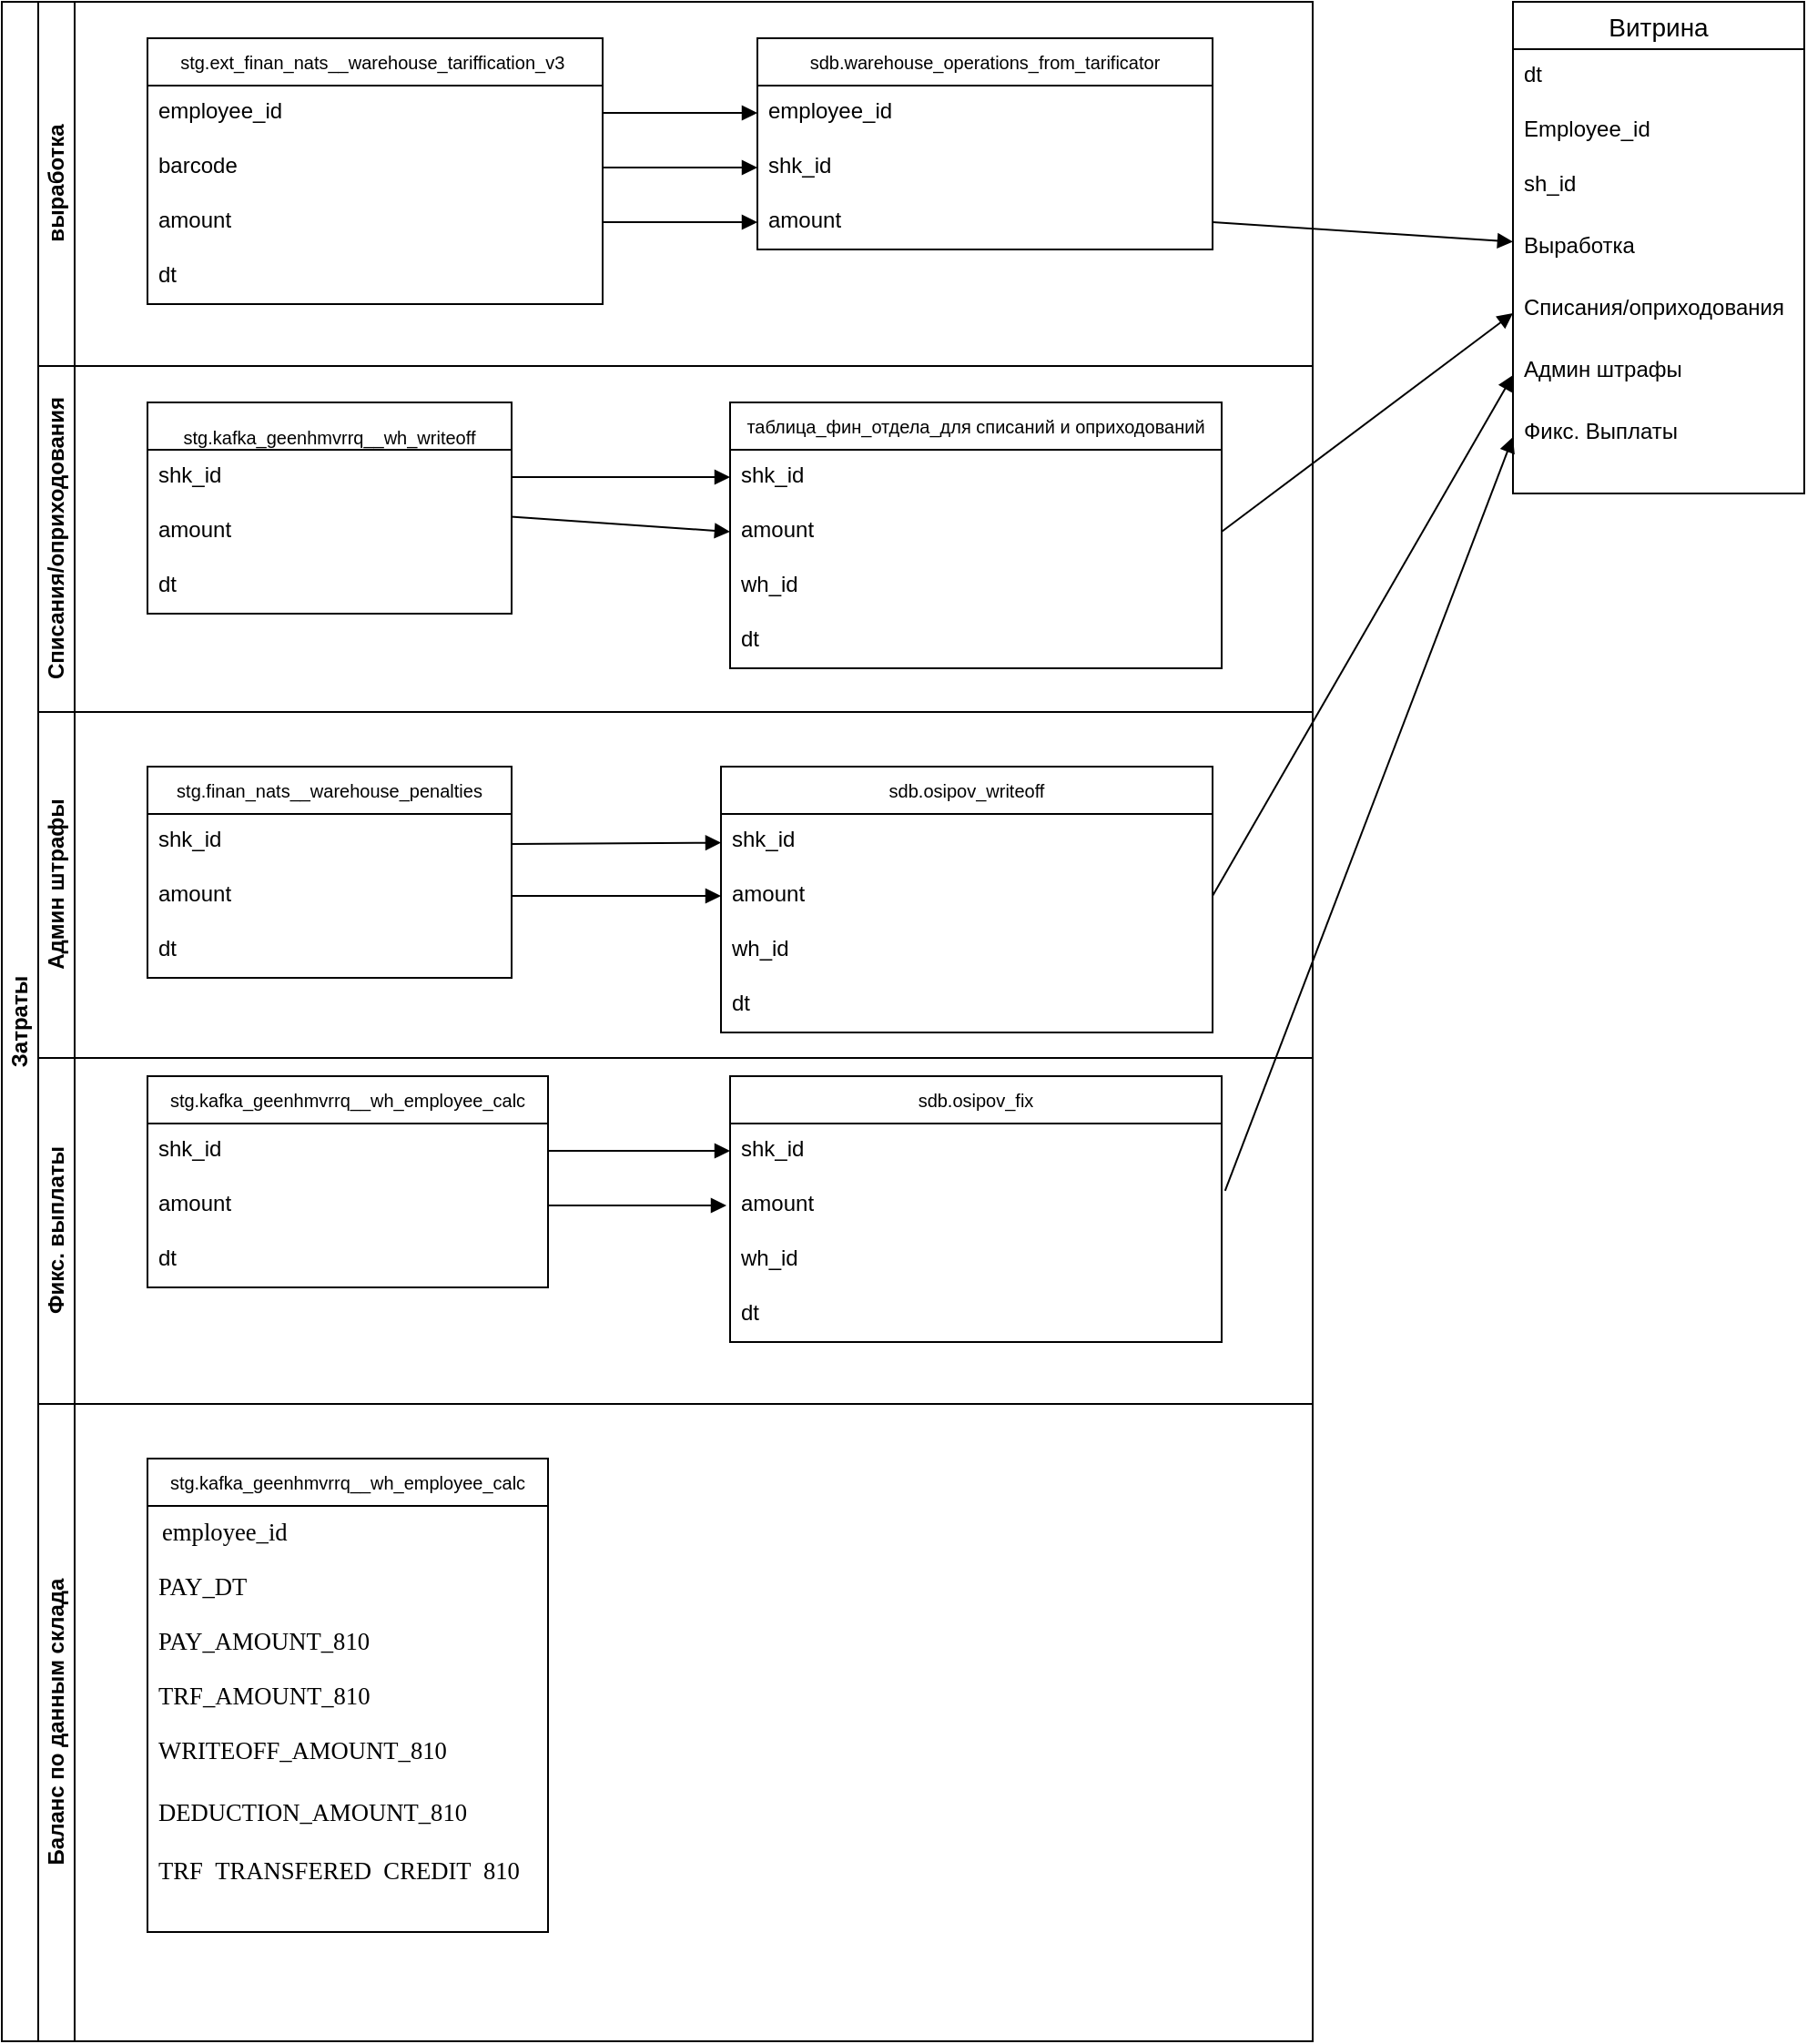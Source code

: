 <mxfile version="24.5.2" type="github">
  <diagram id="R2lEEEUBdFMjLlhIrx00" name="Page-1">
    <mxGraphModel dx="1179" dy="676" grid="1" gridSize="10" guides="1" tooltips="1" connect="1" arrows="1" fold="1" page="1" pageScale="1" pageWidth="850" pageHeight="1100" math="0" shadow="0" extFonts="Permanent Marker^https://fonts.googleapis.com/css?family=Permanent+Marker">
      <root>
        <mxCell id="0" />
        <mxCell id="1" parent="0" />
        <mxCell id="K0GeAyiJw5N1-BAhrHhz-19" value="Затраты" style="swimlane;html=1;childLayout=stackLayout;resizeParent=1;resizeParentMax=0;horizontal=0;startSize=20;horizontalStack=0;whiteSpace=wrap;" vertex="1" parent="1">
          <mxGeometry x="120" y="20" width="720" height="1120" as="geometry" />
        </mxCell>
        <mxCell id="K0GeAyiJw5N1-BAhrHhz-20" value="выработка" style="swimlane;html=1;startSize=20;horizontal=0;" vertex="1" parent="K0GeAyiJw5N1-BAhrHhz-19">
          <mxGeometry x="20" width="700" height="200" as="geometry" />
        </mxCell>
        <mxCell id="K0GeAyiJw5N1-BAhrHhz-23" value="stg.ext_finan_nats__warehouse_tariffication_v3 " style="swimlane;fontStyle=0;childLayout=stackLayout;horizontal=1;startSize=26;horizontalStack=0;resizeParent=1;resizeParentMax=0;resizeLast=0;collapsible=1;marginBottom=0;align=center;fontSize=10;" vertex="1" parent="K0GeAyiJw5N1-BAhrHhz-20">
          <mxGeometry x="60" y="20" width="250" height="146" as="geometry" />
        </mxCell>
        <mxCell id="K0GeAyiJw5N1-BAhrHhz-24" value="employee_id" style="text;strokeColor=none;fillColor=none;spacingLeft=4;spacingRight=4;overflow=hidden;rotatable=0;points=[[0,0.5],[1,0.5]];portConstraint=eastwest;fontSize=12;whiteSpace=wrap;html=1;" vertex="1" parent="K0GeAyiJw5N1-BAhrHhz-23">
          <mxGeometry y="26" width="250" height="30" as="geometry" />
        </mxCell>
        <mxCell id="K0GeAyiJw5N1-BAhrHhz-25" value="barcode" style="text;strokeColor=none;fillColor=none;spacingLeft=4;spacingRight=4;overflow=hidden;rotatable=0;points=[[0,0.5],[1,0.5]];portConstraint=eastwest;fontSize=12;whiteSpace=wrap;html=1;" vertex="1" parent="K0GeAyiJw5N1-BAhrHhz-23">
          <mxGeometry y="56" width="250" height="30" as="geometry" />
        </mxCell>
        <mxCell id="K0GeAyiJw5N1-BAhrHhz-26" value="amount" style="text;strokeColor=none;fillColor=none;spacingLeft=4;spacingRight=4;overflow=hidden;rotatable=0;points=[[0,0.5],[1,0.5]];portConstraint=eastwest;fontSize=12;whiteSpace=wrap;html=1;" vertex="1" parent="K0GeAyiJw5N1-BAhrHhz-23">
          <mxGeometry y="86" width="250" height="30" as="geometry" />
        </mxCell>
        <mxCell id="K0GeAyiJw5N1-BAhrHhz-58" value="dt" style="text;strokeColor=none;fillColor=none;spacingLeft=4;spacingRight=4;overflow=hidden;rotatable=0;points=[[0,0.5],[1,0.5]];portConstraint=eastwest;fontSize=12;whiteSpace=wrap;html=1;" vertex="1" parent="K0GeAyiJw5N1-BAhrHhz-23">
          <mxGeometry y="116" width="250" height="30" as="geometry" />
        </mxCell>
        <mxCell id="K0GeAyiJw5N1-BAhrHhz-35" value="sdb.warehouse_operations_from_tarificator" style="swimlane;fontStyle=0;childLayout=stackLayout;horizontal=1;startSize=26;horizontalStack=0;resizeParent=1;resizeParentMax=0;resizeLast=0;collapsible=1;marginBottom=0;align=center;fontSize=10;" vertex="1" parent="K0GeAyiJw5N1-BAhrHhz-20">
          <mxGeometry x="395" y="20" width="250" height="116" as="geometry" />
        </mxCell>
        <mxCell id="K0GeAyiJw5N1-BAhrHhz-36" value="employee_id" style="text;strokeColor=none;fillColor=none;spacingLeft=4;spacingRight=4;overflow=hidden;rotatable=0;points=[[0,0.5],[1,0.5]];portConstraint=eastwest;fontSize=12;whiteSpace=wrap;html=1;" vertex="1" parent="K0GeAyiJw5N1-BAhrHhz-35">
          <mxGeometry y="26" width="250" height="30" as="geometry" />
        </mxCell>
        <mxCell id="K0GeAyiJw5N1-BAhrHhz-37" value="shk_id" style="text;strokeColor=none;fillColor=none;spacingLeft=4;spacingRight=4;overflow=hidden;rotatable=0;points=[[0,0.5],[1,0.5]];portConstraint=eastwest;fontSize=12;whiteSpace=wrap;html=1;" vertex="1" parent="K0GeAyiJw5N1-BAhrHhz-35">
          <mxGeometry y="56" width="250" height="30" as="geometry" />
        </mxCell>
        <mxCell id="K0GeAyiJw5N1-BAhrHhz-38" value="amount" style="text;strokeColor=none;fillColor=none;spacingLeft=4;spacingRight=4;overflow=hidden;rotatable=0;points=[[0,0.5],[1,0.5]];portConstraint=eastwest;fontSize=12;whiteSpace=wrap;html=1;" vertex="1" parent="K0GeAyiJw5N1-BAhrHhz-35">
          <mxGeometry y="86" width="250" height="30" as="geometry" />
        </mxCell>
        <mxCell id="K0GeAyiJw5N1-BAhrHhz-39" value="" style="html=1;verticalAlign=bottom;endArrow=block;curved=0;rounded=0;" edge="1" parent="K0GeAyiJw5N1-BAhrHhz-20" source="K0GeAyiJw5N1-BAhrHhz-24" target="K0GeAyiJw5N1-BAhrHhz-36">
          <mxGeometry width="80" relative="1" as="geometry">
            <mxPoint x="310" y="60" as="sourcePoint" />
            <mxPoint x="390" y="60" as="targetPoint" />
          </mxGeometry>
        </mxCell>
        <mxCell id="K0GeAyiJw5N1-BAhrHhz-40" value="" style="html=1;verticalAlign=bottom;endArrow=block;curved=0;rounded=0;entryX=0;entryY=0.5;entryDx=0;entryDy=0;" edge="1" parent="K0GeAyiJw5N1-BAhrHhz-20" source="K0GeAyiJw5N1-BAhrHhz-25" target="K0GeAyiJw5N1-BAhrHhz-37">
          <mxGeometry width="80" relative="1" as="geometry">
            <mxPoint x="320" y="77.5" as="sourcePoint" />
            <mxPoint x="405" y="77.5" as="targetPoint" />
          </mxGeometry>
        </mxCell>
        <mxCell id="K0GeAyiJw5N1-BAhrHhz-41" value="" style="html=1;verticalAlign=bottom;endArrow=block;curved=0;rounded=0;" edge="1" parent="K0GeAyiJw5N1-BAhrHhz-20" source="K0GeAyiJw5N1-BAhrHhz-26" target="K0GeAyiJw5N1-BAhrHhz-38">
          <mxGeometry width="80" relative="1" as="geometry">
            <mxPoint x="320" y="101" as="sourcePoint" />
            <mxPoint x="405" y="101" as="targetPoint" />
          </mxGeometry>
        </mxCell>
        <mxCell id="K0GeAyiJw5N1-BAhrHhz-21" value="Списания/оприходования" style="swimlane;html=1;startSize=20;horizontal=0;" vertex="1" parent="K0GeAyiJw5N1-BAhrHhz-19">
          <mxGeometry x="20" y="200" width="700" height="190" as="geometry" />
        </mxCell>
        <mxCell id="K0GeAyiJw5N1-BAhrHhz-27" value="&#xa;  stg.kafka_geenhmvrrq__wh_writeoff" style="swimlane;fontStyle=0;childLayout=stackLayout;horizontal=1;startSize=26;horizontalStack=0;resizeParent=1;resizeParentMax=0;resizeLast=0;collapsible=1;marginBottom=0;align=center;fontSize=10;" vertex="1" parent="K0GeAyiJw5N1-BAhrHhz-21">
          <mxGeometry x="60" y="20" width="200" height="116" as="geometry" />
        </mxCell>
        <mxCell id="K0GeAyiJw5N1-BAhrHhz-28" value="shk_id" style="text;strokeColor=none;fillColor=none;spacingLeft=4;spacingRight=4;overflow=hidden;rotatable=0;points=[[0,0.5],[1,0.5]];portConstraint=eastwest;fontSize=12;whiteSpace=wrap;html=1;" vertex="1" parent="K0GeAyiJw5N1-BAhrHhz-27">
          <mxGeometry y="26" width="200" height="30" as="geometry" />
        </mxCell>
        <mxCell id="K0GeAyiJw5N1-BAhrHhz-29" value="amount" style="text;strokeColor=none;fillColor=none;spacingLeft=4;spacingRight=4;overflow=hidden;rotatable=0;points=[[0,0.5],[1,0.5]];portConstraint=eastwest;fontSize=12;whiteSpace=wrap;html=1;" vertex="1" parent="K0GeAyiJw5N1-BAhrHhz-27">
          <mxGeometry y="56" width="200" height="30" as="geometry" />
        </mxCell>
        <mxCell id="K0GeAyiJw5N1-BAhrHhz-59" value="dt" style="text;strokeColor=none;fillColor=none;spacingLeft=4;spacingRight=4;overflow=hidden;rotatable=0;points=[[0,0.5],[1,0.5]];portConstraint=eastwest;fontSize=12;whiteSpace=wrap;html=1;" vertex="1" parent="K0GeAyiJw5N1-BAhrHhz-27">
          <mxGeometry y="86" width="200" height="30" as="geometry" />
        </mxCell>
        <mxCell id="K0GeAyiJw5N1-BAhrHhz-42" value="таблица_фин_отдела_для списаний и оприходований" style="swimlane;fontStyle=0;childLayout=stackLayout;horizontal=1;startSize=26;horizontalStack=0;resizeParent=1;resizeParentMax=0;resizeLast=0;collapsible=1;marginBottom=0;align=center;fontSize=10;" vertex="1" parent="K0GeAyiJw5N1-BAhrHhz-21">
          <mxGeometry x="380" y="20" width="270" height="146" as="geometry" />
        </mxCell>
        <mxCell id="K0GeAyiJw5N1-BAhrHhz-43" value="shk_id" style="text;strokeColor=none;fillColor=none;spacingLeft=4;spacingRight=4;overflow=hidden;rotatable=0;points=[[0,0.5],[1,0.5]];portConstraint=eastwest;fontSize=12;whiteSpace=wrap;html=1;" vertex="1" parent="K0GeAyiJw5N1-BAhrHhz-42">
          <mxGeometry y="26" width="270" height="30" as="geometry" />
        </mxCell>
        <mxCell id="K0GeAyiJw5N1-BAhrHhz-46" value="amount" style="text;strokeColor=none;fillColor=none;spacingLeft=4;spacingRight=4;overflow=hidden;rotatable=0;points=[[0,0.5],[1,0.5]];portConstraint=eastwest;fontSize=12;whiteSpace=wrap;html=1;" vertex="1" parent="K0GeAyiJw5N1-BAhrHhz-42">
          <mxGeometry y="56" width="270" height="30" as="geometry" />
        </mxCell>
        <mxCell id="K0GeAyiJw5N1-BAhrHhz-66" value="wh_id" style="text;strokeColor=none;fillColor=none;spacingLeft=4;spacingRight=4;overflow=hidden;rotatable=0;points=[[0,0.5],[1,0.5]];portConstraint=eastwest;fontSize=12;whiteSpace=wrap;html=1;" vertex="1" parent="K0GeAyiJw5N1-BAhrHhz-42">
          <mxGeometry y="86" width="270" height="30" as="geometry" />
        </mxCell>
        <mxCell id="K0GeAyiJw5N1-BAhrHhz-98" value="dt" style="text;strokeColor=none;fillColor=none;spacingLeft=4;spacingRight=4;overflow=hidden;rotatable=0;points=[[0,0.5],[1,0.5]];portConstraint=eastwest;fontSize=12;whiteSpace=wrap;html=1;" vertex="1" parent="K0GeAyiJw5N1-BAhrHhz-42">
          <mxGeometry y="116" width="270" height="30" as="geometry" />
        </mxCell>
        <mxCell id="K0GeAyiJw5N1-BAhrHhz-50" value="" style="html=1;verticalAlign=bottom;endArrow=block;curved=0;rounded=0;entryX=0;entryY=0.5;entryDx=0;entryDy=0;" edge="1" parent="K0GeAyiJw5N1-BAhrHhz-21" source="K0GeAyiJw5N1-BAhrHhz-28" target="K0GeAyiJw5N1-BAhrHhz-43">
          <mxGeometry width="80" relative="1" as="geometry">
            <mxPoint x="270" y="62.5" as="sourcePoint" />
            <mxPoint x="355" y="62.5" as="targetPoint" />
          </mxGeometry>
        </mxCell>
        <mxCell id="K0GeAyiJw5N1-BAhrHhz-51" value="" style="html=1;verticalAlign=bottom;endArrow=block;curved=0;rounded=0;exitX=0.998;exitY=0.227;exitDx=0;exitDy=0;exitPerimeter=0;entryX=0;entryY=0.5;entryDx=0;entryDy=0;" edge="1" parent="K0GeAyiJw5N1-BAhrHhz-21" source="K0GeAyiJw5N1-BAhrHhz-29" target="K0GeAyiJw5N1-BAhrHhz-46">
          <mxGeometry width="80" relative="1" as="geometry">
            <mxPoint x="270" y="71" as="sourcePoint" />
            <mxPoint x="410" y="83" as="targetPoint" />
          </mxGeometry>
        </mxCell>
        <mxCell id="K0GeAyiJw5N1-BAhrHhz-22" value="Админ штрафы" style="swimlane;html=1;startSize=20;horizontal=0;" vertex="1" parent="K0GeAyiJw5N1-BAhrHhz-19">
          <mxGeometry x="20" y="390" width="700" height="190" as="geometry" />
        </mxCell>
        <mxCell id="K0GeAyiJw5N1-BAhrHhz-31" value="&#xa;  stg.finan_nats__warehouse_penalties&#xa;" style="swimlane;fontStyle=0;childLayout=stackLayout;horizontal=1;startSize=26;horizontalStack=0;resizeParent=1;resizeParentMax=0;resizeLast=0;collapsible=1;marginBottom=0;align=center;fontSize=10;" vertex="1" parent="K0GeAyiJw5N1-BAhrHhz-22">
          <mxGeometry x="60" y="30" width="200" height="116" as="geometry" />
        </mxCell>
        <mxCell id="K0GeAyiJw5N1-BAhrHhz-32" value="shk_id" style="text;strokeColor=none;fillColor=none;spacingLeft=4;spacingRight=4;overflow=hidden;rotatable=0;points=[[0,0.5],[1,0.5]];portConstraint=eastwest;fontSize=12;whiteSpace=wrap;html=1;" vertex="1" parent="K0GeAyiJw5N1-BAhrHhz-31">
          <mxGeometry y="26" width="200" height="30" as="geometry" />
        </mxCell>
        <mxCell id="K0GeAyiJw5N1-BAhrHhz-33" value="amount" style="text;strokeColor=none;fillColor=none;spacingLeft=4;spacingRight=4;overflow=hidden;rotatable=0;points=[[0,0.5],[1,0.5]];portConstraint=eastwest;fontSize=12;whiteSpace=wrap;html=1;" vertex="1" parent="K0GeAyiJw5N1-BAhrHhz-31">
          <mxGeometry y="56" width="200" height="30" as="geometry" />
        </mxCell>
        <mxCell id="K0GeAyiJw5N1-BAhrHhz-60" value="dt" style="text;strokeColor=none;fillColor=none;spacingLeft=4;spacingRight=4;overflow=hidden;rotatable=0;points=[[0,0.5],[1,0.5]];portConstraint=eastwest;fontSize=12;whiteSpace=wrap;html=1;" vertex="1" parent="K0GeAyiJw5N1-BAhrHhz-31">
          <mxGeometry y="86" width="200" height="30" as="geometry" />
        </mxCell>
        <mxCell id="K0GeAyiJw5N1-BAhrHhz-47" value="sdb.osipov_writeoff" style="swimlane;fontStyle=0;childLayout=stackLayout;horizontal=1;startSize=26;horizontalStack=0;resizeParent=1;resizeParentMax=0;resizeLast=0;collapsible=1;marginBottom=0;align=center;fontSize=10;" vertex="1" parent="K0GeAyiJw5N1-BAhrHhz-22">
          <mxGeometry x="375" y="30" width="270" height="146" as="geometry" />
        </mxCell>
        <mxCell id="K0GeAyiJw5N1-BAhrHhz-48" value="shk_id" style="text;strokeColor=none;fillColor=none;spacingLeft=4;spacingRight=4;overflow=hidden;rotatable=0;points=[[0,0.5],[1,0.5]];portConstraint=eastwest;fontSize=12;whiteSpace=wrap;html=1;" vertex="1" parent="K0GeAyiJw5N1-BAhrHhz-47">
          <mxGeometry y="26" width="270" height="30" as="geometry" />
        </mxCell>
        <mxCell id="K0GeAyiJw5N1-BAhrHhz-49" value="amount" style="text;strokeColor=none;fillColor=none;spacingLeft=4;spacingRight=4;overflow=hidden;rotatable=0;points=[[0,0.5],[1,0.5]];portConstraint=eastwest;fontSize=12;whiteSpace=wrap;html=1;" vertex="1" parent="K0GeAyiJw5N1-BAhrHhz-47">
          <mxGeometry y="56" width="270" height="30" as="geometry" />
        </mxCell>
        <mxCell id="K0GeAyiJw5N1-BAhrHhz-68" value="wh_id" style="text;strokeColor=none;fillColor=none;spacingLeft=4;spacingRight=4;overflow=hidden;rotatable=0;points=[[0,0.5],[1,0.5]];portConstraint=eastwest;fontSize=12;whiteSpace=wrap;html=1;" vertex="1" parent="K0GeAyiJw5N1-BAhrHhz-47">
          <mxGeometry y="86" width="270" height="30" as="geometry" />
        </mxCell>
        <mxCell id="K0GeAyiJw5N1-BAhrHhz-97" value="dt" style="text;strokeColor=none;fillColor=none;spacingLeft=4;spacingRight=4;overflow=hidden;rotatable=0;points=[[0,0.5],[1,0.5]];portConstraint=eastwest;fontSize=12;whiteSpace=wrap;html=1;" vertex="1" parent="K0GeAyiJw5N1-BAhrHhz-47">
          <mxGeometry y="116" width="270" height="30" as="geometry" />
        </mxCell>
        <mxCell id="K0GeAyiJw5N1-BAhrHhz-52" value="" style="html=1;verticalAlign=bottom;endArrow=block;curved=0;rounded=0;" edge="1" parent="K0GeAyiJw5N1-BAhrHhz-22" target="K0GeAyiJw5N1-BAhrHhz-48">
          <mxGeometry width="80" relative="1" as="geometry">
            <mxPoint x="260" y="72.5" as="sourcePoint" />
            <mxPoint x="370" y="73" as="targetPoint" />
          </mxGeometry>
        </mxCell>
        <mxCell id="K0GeAyiJw5N1-BAhrHhz-53" value="" style="html=1;verticalAlign=bottom;endArrow=block;curved=0;rounded=0;exitX=1;exitY=0.5;exitDx=0;exitDy=0;entryX=0;entryY=0.5;entryDx=0;entryDy=0;" edge="1" parent="K0GeAyiJw5N1-BAhrHhz-22" source="K0GeAyiJw5N1-BAhrHhz-33" target="K0GeAyiJw5N1-BAhrHhz-49">
          <mxGeometry width="80" relative="1" as="geometry">
            <mxPoint x="270" y="-97" as="sourcePoint" />
            <mxPoint x="390" y="-89" as="targetPoint" />
          </mxGeometry>
        </mxCell>
        <mxCell id="K0GeAyiJw5N1-BAhrHhz-67" value="Фикс. выплаты" style="swimlane;html=1;startSize=20;horizontal=0;" vertex="1" parent="K0GeAyiJw5N1-BAhrHhz-19">
          <mxGeometry x="20" y="580" width="700" height="190" as="geometry" />
        </mxCell>
        <mxCell id="K0GeAyiJw5N1-BAhrHhz-99" value="Баланс по данным склада" style="swimlane;html=1;startSize=20;horizontal=0;" vertex="1" parent="K0GeAyiJw5N1-BAhrHhz-19">
          <mxGeometry x="20" y="770" width="700" height="350" as="geometry" />
        </mxCell>
        <mxCell id="K0GeAyiJw5N1-BAhrHhz-54" value="Витрина" style="swimlane;fontStyle=0;childLayout=stackLayout;horizontal=1;startSize=26;horizontalStack=0;resizeParent=1;resizeParentMax=0;resizeLast=0;collapsible=1;marginBottom=0;align=center;fontSize=14;" vertex="1" parent="1">
          <mxGeometry x="950" y="20" width="160" height="270" as="geometry" />
        </mxCell>
        <mxCell id="K0GeAyiJw5N1-BAhrHhz-55" value="dt" style="text;strokeColor=none;fillColor=none;spacingLeft=4;spacingRight=4;overflow=hidden;rotatable=0;points=[[0,0.5],[1,0.5]];portConstraint=eastwest;fontSize=12;whiteSpace=wrap;html=1;" vertex="1" parent="K0GeAyiJw5N1-BAhrHhz-54">
          <mxGeometry y="26" width="160" height="30" as="geometry" />
        </mxCell>
        <mxCell id="K0GeAyiJw5N1-BAhrHhz-56" value="Employee_id" style="text;strokeColor=none;fillColor=none;spacingLeft=4;spacingRight=4;overflow=hidden;rotatable=0;points=[[0,0.5],[1,0.5]];portConstraint=eastwest;fontSize=12;whiteSpace=wrap;html=1;" vertex="1" parent="K0GeAyiJw5N1-BAhrHhz-54">
          <mxGeometry y="56" width="160" height="30" as="geometry" />
        </mxCell>
        <mxCell id="K0GeAyiJw5N1-BAhrHhz-57" value="sh_id" style="text;strokeColor=none;fillColor=none;spacingLeft=4;spacingRight=4;overflow=hidden;rotatable=0;points=[[0,0.5],[1,0.5]];portConstraint=eastwest;fontSize=12;whiteSpace=wrap;html=1;" vertex="1" parent="K0GeAyiJw5N1-BAhrHhz-54">
          <mxGeometry y="86" width="160" height="34" as="geometry" />
        </mxCell>
        <mxCell id="K0GeAyiJw5N1-BAhrHhz-63" value="Выработка" style="text;strokeColor=none;fillColor=none;spacingLeft=4;spacingRight=4;overflow=hidden;rotatable=0;points=[[0,0.5],[1,0.5]];portConstraint=eastwest;fontSize=12;whiteSpace=wrap;html=1;" vertex="1" parent="K0GeAyiJw5N1-BAhrHhz-54">
          <mxGeometry y="120" width="160" height="34" as="geometry" />
        </mxCell>
        <mxCell id="K0GeAyiJw5N1-BAhrHhz-64" value="Списания/оприходования" style="text;strokeColor=none;fillColor=none;spacingLeft=4;spacingRight=4;overflow=hidden;rotatable=0;points=[[0,0.5],[1,0.5]];portConstraint=eastwest;fontSize=12;whiteSpace=wrap;html=1;" vertex="1" parent="K0GeAyiJw5N1-BAhrHhz-54">
          <mxGeometry y="154" width="160" height="34" as="geometry" />
        </mxCell>
        <mxCell id="K0GeAyiJw5N1-BAhrHhz-86" value="Админ штрафы" style="text;strokeColor=none;fillColor=none;spacingLeft=4;spacingRight=4;overflow=hidden;rotatable=0;points=[[0,0.5],[1,0.5]];portConstraint=eastwest;fontSize=12;whiteSpace=wrap;html=1;" vertex="1" parent="K0GeAyiJw5N1-BAhrHhz-54">
          <mxGeometry y="188" width="160" height="34" as="geometry" />
        </mxCell>
        <mxCell id="K0GeAyiJw5N1-BAhrHhz-74" value="Фикс. Выплаты" style="text;strokeColor=none;fillColor=none;spacingLeft=4;spacingRight=4;overflow=hidden;rotatable=0;points=[[0,0.5],[1,0.5]];portConstraint=eastwest;fontSize=12;whiteSpace=wrap;html=1;" vertex="1" parent="K0GeAyiJw5N1-BAhrHhz-54">
          <mxGeometry y="222" width="160" height="34" as="geometry" />
        </mxCell>
        <mxCell id="K0GeAyiJw5N1-BAhrHhz-73" style="text;strokeColor=none;fillColor=none;spacingLeft=4;spacingRight=4;overflow=hidden;rotatable=0;points=[[0,0.5],[1,0.5]];portConstraint=eastwest;fontSize=12;whiteSpace=wrap;html=1;" vertex="1" parent="K0GeAyiJw5N1-BAhrHhz-54">
          <mxGeometry y="256" width="160" height="14" as="geometry" />
        </mxCell>
        <mxCell id="K0GeAyiJw5N1-BAhrHhz-69" value="stg.kafka_geenhmvrrq__wh_employee_calc" style="swimlane;fontStyle=0;childLayout=stackLayout;horizontal=1;startSize=26;horizontalStack=0;resizeParent=1;resizeParentMax=0;resizeLast=0;collapsible=1;marginBottom=0;align=center;fontSize=10;" vertex="1" parent="1">
          <mxGeometry x="200" y="610" width="220" height="116" as="geometry" />
        </mxCell>
        <mxCell id="K0GeAyiJw5N1-BAhrHhz-70" value="shk_id" style="text;strokeColor=none;fillColor=none;spacingLeft=4;spacingRight=4;overflow=hidden;rotatable=0;points=[[0,0.5],[1,0.5]];portConstraint=eastwest;fontSize=12;whiteSpace=wrap;html=1;" vertex="1" parent="K0GeAyiJw5N1-BAhrHhz-69">
          <mxGeometry y="26" width="220" height="30" as="geometry" />
        </mxCell>
        <mxCell id="K0GeAyiJw5N1-BAhrHhz-71" value="amount" style="text;strokeColor=none;fillColor=none;spacingLeft=4;spacingRight=4;overflow=hidden;rotatable=0;points=[[0,0.5],[1,0.5]];portConstraint=eastwest;fontSize=12;whiteSpace=wrap;html=1;" vertex="1" parent="K0GeAyiJw5N1-BAhrHhz-69">
          <mxGeometry y="56" width="220" height="30" as="geometry" />
        </mxCell>
        <mxCell id="K0GeAyiJw5N1-BAhrHhz-72" value="dt" style="text;strokeColor=none;fillColor=none;spacingLeft=4;spacingRight=4;overflow=hidden;rotatable=0;points=[[0,0.5],[1,0.5]];portConstraint=eastwest;fontSize=12;whiteSpace=wrap;html=1;" vertex="1" parent="K0GeAyiJw5N1-BAhrHhz-69">
          <mxGeometry y="86" width="220" height="30" as="geometry" />
        </mxCell>
        <mxCell id="K0GeAyiJw5N1-BAhrHhz-84" value="" style="html=1;verticalAlign=bottom;endArrow=block;curved=0;rounded=0;exitX=1;exitY=0.5;exitDx=0;exitDy=0;" edge="1" parent="1" source="K0GeAyiJw5N1-BAhrHhz-38" target="K0GeAyiJw5N1-BAhrHhz-63">
          <mxGeometry width="80" relative="1" as="geometry">
            <mxPoint x="460" y="151" as="sourcePoint" />
            <mxPoint x="545" y="151" as="targetPoint" />
          </mxGeometry>
        </mxCell>
        <mxCell id="K0GeAyiJw5N1-BAhrHhz-85" value="" style="html=1;verticalAlign=bottom;endArrow=block;curved=0;rounded=0;entryX=0;entryY=0.5;entryDx=0;entryDy=0;exitX=1;exitY=0.5;exitDx=0;exitDy=0;" edge="1" parent="1" source="K0GeAyiJw5N1-BAhrHhz-46" target="K0GeAyiJw5N1-BAhrHhz-64">
          <mxGeometry width="80" relative="1" as="geometry">
            <mxPoint x="795" y="151" as="sourcePoint" />
            <mxPoint x="1160" y="164" as="targetPoint" />
          </mxGeometry>
        </mxCell>
        <mxCell id="K0GeAyiJw5N1-BAhrHhz-87" value="" style="html=1;verticalAlign=bottom;endArrow=block;curved=0;rounded=0;entryX=0;entryY=0.5;entryDx=0;entryDy=0;exitX=1;exitY=0.5;exitDx=0;exitDy=0;" edge="1" parent="1" source="K0GeAyiJw5N1-BAhrHhz-49" target="K0GeAyiJw5N1-BAhrHhz-86">
          <mxGeometry width="80" relative="1" as="geometry">
            <mxPoint x="800" y="321" as="sourcePoint" />
            <mxPoint x="1160" y="201" as="targetPoint" />
          </mxGeometry>
        </mxCell>
        <mxCell id="K0GeAyiJw5N1-BAhrHhz-88" value="sdb.osipov_fix" style="swimlane;fontStyle=0;childLayout=stackLayout;horizontal=1;startSize=26;horizontalStack=0;resizeParent=1;resizeParentMax=0;resizeLast=0;collapsible=1;marginBottom=0;align=center;fontSize=10;" vertex="1" parent="1">
          <mxGeometry x="520" y="610" width="270" height="146" as="geometry" />
        </mxCell>
        <mxCell id="K0GeAyiJw5N1-BAhrHhz-89" value="shk_id" style="text;strokeColor=none;fillColor=none;spacingLeft=4;spacingRight=4;overflow=hidden;rotatable=0;points=[[0,0.5],[1,0.5]];portConstraint=eastwest;fontSize=12;whiteSpace=wrap;html=1;" vertex="1" parent="K0GeAyiJw5N1-BAhrHhz-88">
          <mxGeometry y="26" width="270" height="30" as="geometry" />
        </mxCell>
        <mxCell id="K0GeAyiJw5N1-BAhrHhz-90" value="amount" style="text;strokeColor=none;fillColor=none;spacingLeft=4;spacingRight=4;overflow=hidden;rotatable=0;points=[[0,0.5],[1,0.5]];portConstraint=eastwest;fontSize=12;whiteSpace=wrap;html=1;" vertex="1" parent="K0GeAyiJw5N1-BAhrHhz-88">
          <mxGeometry y="56" width="270" height="30" as="geometry" />
        </mxCell>
        <mxCell id="K0GeAyiJw5N1-BAhrHhz-91" value="wh_id" style="text;strokeColor=none;fillColor=none;spacingLeft=4;spacingRight=4;overflow=hidden;rotatable=0;points=[[0,0.5],[1,0.5]];portConstraint=eastwest;fontSize=12;whiteSpace=wrap;html=1;" vertex="1" parent="K0GeAyiJw5N1-BAhrHhz-88">
          <mxGeometry y="86" width="270" height="30" as="geometry" />
        </mxCell>
        <mxCell id="K0GeAyiJw5N1-BAhrHhz-96" value="dt" style="text;strokeColor=none;fillColor=none;spacingLeft=4;spacingRight=4;overflow=hidden;rotatable=0;points=[[0,0.5],[1,0.5]];portConstraint=eastwest;fontSize=12;whiteSpace=wrap;html=1;" vertex="1" parent="K0GeAyiJw5N1-BAhrHhz-88">
          <mxGeometry y="116" width="270" height="30" as="geometry" />
        </mxCell>
        <mxCell id="K0GeAyiJw5N1-BAhrHhz-93" value="" style="html=1;verticalAlign=bottom;endArrow=block;curved=0;rounded=0;entryX=0;entryY=0.5;entryDx=0;entryDy=0;exitX=1.007;exitY=0.231;exitDx=0;exitDy=0;exitPerimeter=0;" edge="1" parent="1" source="K0GeAyiJw5N1-BAhrHhz-90" target="K0GeAyiJw5N1-BAhrHhz-74">
          <mxGeometry width="80" relative="1" as="geometry">
            <mxPoint x="795" y="521" as="sourcePoint" />
            <mxPoint x="1160" y="235" as="targetPoint" />
          </mxGeometry>
        </mxCell>
        <mxCell id="K0GeAyiJw5N1-BAhrHhz-94" value="" style="html=1;verticalAlign=bottom;endArrow=block;curved=0;rounded=0;entryX=0;entryY=0.5;entryDx=0;entryDy=0;" edge="1" parent="1" source="K0GeAyiJw5N1-BAhrHhz-70" target="K0GeAyiJw5N1-BAhrHhz-89">
          <mxGeometry width="80" relative="1" as="geometry">
            <mxPoint x="410" y="521" as="sourcePoint" />
            <mxPoint x="525" y="521" as="targetPoint" />
            <Array as="points" />
          </mxGeometry>
        </mxCell>
        <mxCell id="K0GeAyiJw5N1-BAhrHhz-95" value="" style="html=1;verticalAlign=bottom;endArrow=block;curved=0;rounded=0;" edge="1" parent="1" source="K0GeAyiJw5N1-BAhrHhz-71">
          <mxGeometry width="80" relative="1" as="geometry">
            <mxPoint x="430" y="661" as="sourcePoint" />
            <mxPoint x="518" y="681" as="targetPoint" />
            <Array as="points" />
          </mxGeometry>
        </mxCell>
        <mxCell id="K0GeAyiJw5N1-BAhrHhz-100" value="stg.kafka_geenhmvrrq__wh_employee_calc" style="swimlane;fontStyle=0;childLayout=stackLayout;horizontal=1;startSize=26;horizontalStack=0;resizeParent=1;resizeParentMax=0;resizeLast=0;collapsible=1;marginBottom=0;align=center;fontSize=10;" vertex="1" parent="1">
          <mxGeometry x="200" y="820" width="220" height="260" as="geometry" />
        </mxCell>
        <mxCell id="K0GeAyiJw5N1-BAhrHhz-101" value="&lt;div style=&quot;background-color:#ffffff;padding:0px 0px 0px 2px;&quot;&gt;&lt;div style=&quot;font-family: Consolas; font-size: 10pt; white-space: pre;&quot;&gt;&lt;p style=&quot;margin:0;&quot;&gt;employee_id &lt;/p&gt;&lt;p style=&quot;margin:0;&quot;&gt;&lt;br&gt;&lt;/p&gt;&lt;/div&gt;&lt;/div&gt;" style="text;strokeColor=none;fillColor=none;spacingLeft=4;spacingRight=4;overflow=hidden;rotatable=0;points=[[0,0.5],[1,0.5]];portConstraint=eastwest;fontSize=12;whiteSpace=wrap;html=1;" vertex="1" parent="K0GeAyiJw5N1-BAhrHhz-100">
          <mxGeometry y="26" width="220" height="30" as="geometry" />
        </mxCell>
        <mxCell id="K0GeAyiJw5N1-BAhrHhz-102" value="&lt;span style=&quot;font-family: Consolas; font-size: 13.333px; white-space: pre; background-color: rgb(255, 255, 255);&quot;&gt;PAY_DT&lt;/span&gt;" style="text;strokeColor=none;fillColor=none;spacingLeft=4;spacingRight=4;overflow=hidden;rotatable=0;points=[[0,0.5],[1,0.5]];portConstraint=eastwest;fontSize=12;whiteSpace=wrap;html=1;" vertex="1" parent="K0GeAyiJw5N1-BAhrHhz-100">
          <mxGeometry y="56" width="220" height="30" as="geometry" />
        </mxCell>
        <mxCell id="K0GeAyiJw5N1-BAhrHhz-103" value="&lt;span style=&quot;font-family: Consolas; font-size: 13.333px; white-space: pre; background-color: rgb(255, 255, 255);&quot;&gt;PAY_AMOUNT_810&lt;/span&gt;" style="text;strokeColor=none;fillColor=none;spacingLeft=4;spacingRight=4;overflow=hidden;rotatable=0;points=[[0,0.5],[1,0.5]];portConstraint=eastwest;fontSize=12;whiteSpace=wrap;html=1;" vertex="1" parent="K0GeAyiJw5N1-BAhrHhz-100">
          <mxGeometry y="86" width="220" height="30" as="geometry" />
        </mxCell>
        <mxCell id="K0GeAyiJw5N1-BAhrHhz-104" value="&lt;span style=&quot;font-family: Consolas; font-size: 13.333px; white-space: pre; background-color: rgb(255, 255, 255);&quot;&gt;TRF_AMOUNT_810&lt;/span&gt;" style="text;strokeColor=none;fillColor=none;spacingLeft=4;spacingRight=4;overflow=hidden;rotatable=0;points=[[0,0.5],[1,0.5]];portConstraint=eastwest;fontSize=12;whiteSpace=wrap;html=1;" vertex="1" parent="K0GeAyiJw5N1-BAhrHhz-100">
          <mxGeometry y="116" width="220" height="30" as="geometry" />
        </mxCell>
        <mxCell id="K0GeAyiJw5N1-BAhrHhz-105" value="&lt;span style=&quot;color: rgb(0, 0, 0); font-family: Consolas; font-size: 13.333px; font-style: normal; font-variant-ligatures: normal; font-variant-caps: normal; font-weight: 400; letter-spacing: normal; orphans: 2; text-align: left; text-indent: 0px; text-transform: none; widows: 2; word-spacing: 0px; -webkit-text-stroke-width: 0px; white-space: pre; background-color: rgb(255, 255, 255); text-decoration-thickness: initial; text-decoration-style: initial; text-decoration-color: initial; display: inline !important; float: none;&quot;&gt;WRITEOFF_AMOUNT_810&lt;/span&gt;" style="text;strokeColor=none;fillColor=none;spacingLeft=4;spacingRight=4;overflow=hidden;rotatable=0;points=[[0,0.5],[1,0.5]];portConstraint=eastwest;fontSize=12;whiteSpace=wrap;html=1;" vertex="1" parent="K0GeAyiJw5N1-BAhrHhz-100">
          <mxGeometry y="146" width="220" height="34" as="geometry" />
        </mxCell>
        <mxCell id="K0GeAyiJw5N1-BAhrHhz-108" value="&lt;span style=&quot;font-family: Consolas; font-size: 13.333px; white-space: pre; background-color: rgb(255, 255, 255);&quot;&gt;DEDUCTION_AMOUNT_810&lt;/span&gt;" style="text;strokeColor=none;fillColor=none;spacingLeft=4;spacingRight=4;overflow=hidden;rotatable=0;points=[[0,0.5],[1,0.5]];portConstraint=eastwest;fontSize=12;whiteSpace=wrap;html=1;" vertex="1" parent="K0GeAyiJw5N1-BAhrHhz-100">
          <mxGeometry y="180" width="220" height="32" as="geometry" />
        </mxCell>
        <mxCell id="K0GeAyiJw5N1-BAhrHhz-109" value="&lt;span style=&quot;font-family: Consolas; font-size: 13.333px; white-space: pre; background-color: rgb(255, 255, 255);&quot;&gt;TRF_TRANSFERED_CREDIT_810&lt;/span&gt;" style="text;strokeColor=none;fillColor=none;spacingLeft=4;spacingRight=4;overflow=hidden;rotatable=0;points=[[0,0.5],[1,0.5]];portConstraint=eastwest;fontSize=12;whiteSpace=wrap;html=1;" vertex="1" parent="K0GeAyiJw5N1-BAhrHhz-100">
          <mxGeometry y="212" width="220" height="16" as="geometry" />
        </mxCell>
        <mxCell id="K0GeAyiJw5N1-BAhrHhz-107" style="text;strokeColor=none;fillColor=none;spacingLeft=4;spacingRight=4;overflow=hidden;rotatable=0;points=[[0,0.5],[1,0.5]];portConstraint=eastwest;fontSize=12;whiteSpace=wrap;html=1;" vertex="1" parent="K0GeAyiJw5N1-BAhrHhz-100">
          <mxGeometry y="228" width="220" height="16" as="geometry" />
        </mxCell>
        <mxCell id="K0GeAyiJw5N1-BAhrHhz-106" style="text;strokeColor=none;fillColor=none;spacingLeft=4;spacingRight=4;overflow=hidden;rotatable=0;points=[[0,0.5],[1,0.5]];portConstraint=eastwest;fontSize=12;whiteSpace=wrap;html=1;" vertex="1" parent="K0GeAyiJw5N1-BAhrHhz-100">
          <mxGeometry y="244" width="220" height="16" as="geometry" />
        </mxCell>
      </root>
    </mxGraphModel>
  </diagram>
</mxfile>
